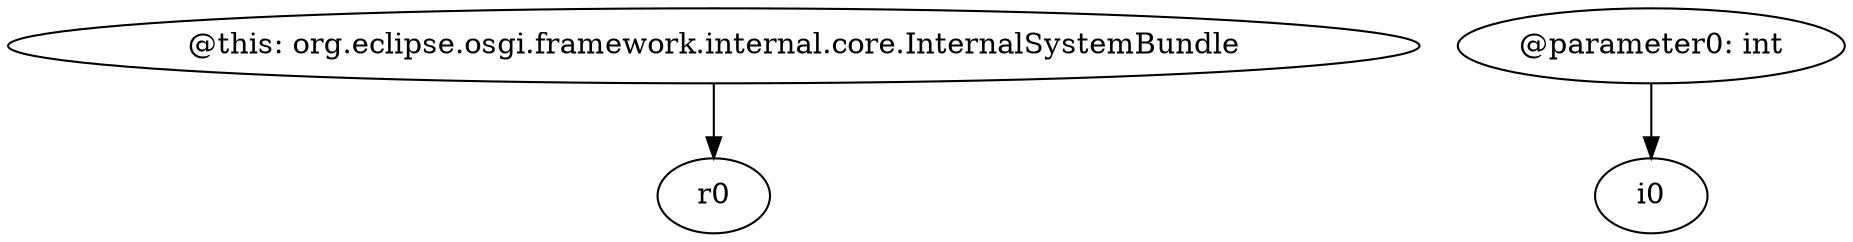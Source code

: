 digraph g {
0[label="@this: org.eclipse.osgi.framework.internal.core.InternalSystemBundle"]
1[label="r0"]
0->1[label=""]
2[label="@parameter0: int"]
3[label="i0"]
2->3[label=""]
}
